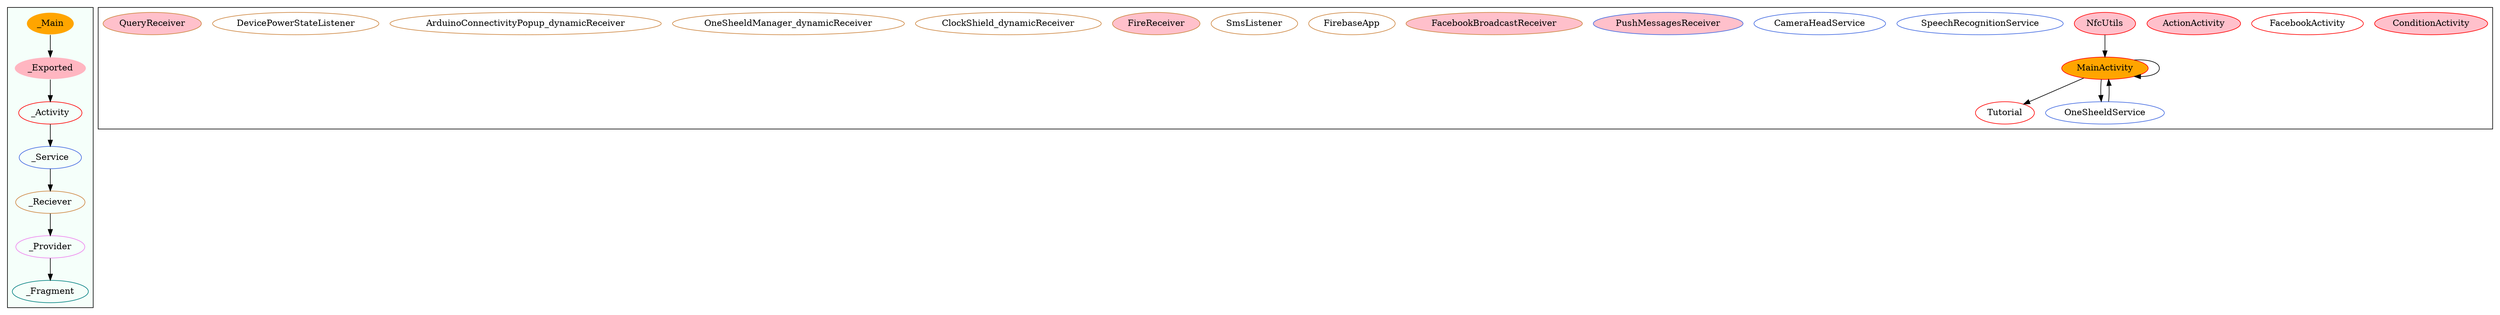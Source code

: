 digraph G {
subgraph cluster_legend{ 
bgcolor=mintcream;
_Activity[color = red];
_Service[color = royalblue];
_Provider[color = violet];
_Reciever[color = peru];
_Fragment[color = teal];
_Main[style=filled, fillcolor=orange, color = mintcream];
_Exported[style=filled, fillcolor=lightpink, color = mintcream];
_Main -> _Exported -> _Activity -> _Service -> _Reciever -> _Provider -> _Fragment; 
}
subgraph cluster_component{ 
ConditionActivity[style=filled, fillcolor=pink, color = red];
MainActivity[style=filled, fillcolor=orange, color = red];
FacebookActivity[color = red];
ActionActivity[style=filled, fillcolor=pink, color = red];
Tutorial[color = red];
NfcUtils[style=filled, fillcolor=pink, color = red];
SpeechRecognitionService[color = royalblue];
OneSheeldService[color = royalblue];
CameraHeadService[color = royalblue];
PushMessagesReceiver[style=filled, fillcolor=pink, color = royalblue];
FacebookBroadcastReceiver[style=filled, fillcolor=pink, color = peru];
FirebaseApp[color = peru];
SmsListener[color = peru];
FireReceiver[style=filled, fillcolor=pink, color = peru];
ClockShield_dynamicReceiver[color = peru];
OneSheeldManager_dynamicReceiver[color = peru];
ArduinoConnectivityPopup_dynamicReceiver[color = peru];
DevicePowerStateListener[color = peru];
QueryReceiver[style=filled, fillcolor=pink, color = peru];
DevicePowerStateListener[color = peru];
MainActivity->OneSheeldService;
MainActivity->Tutorial;
MainActivity->MainActivity;
OneSheeldService->MainActivity;
NfcUtils->MainActivity;
}
}
